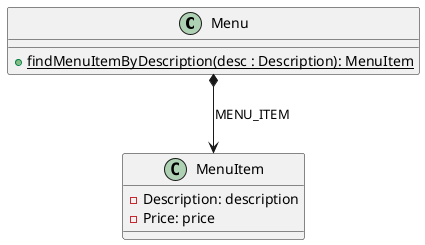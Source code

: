 @startuml

class Menu {
+{static}findMenuItemByDescription(desc : Description): MenuItem
}

class MenuItem {
-Description: description
-Price: price
}

Menu *-down-> MenuItem : MENU_ITEM

@enduml
